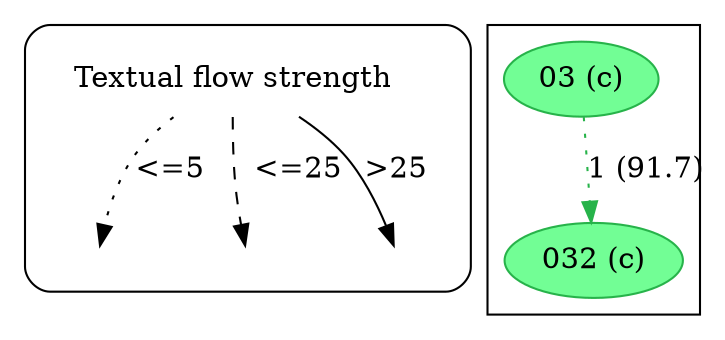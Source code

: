 strict digraph  {
	node [label="\N"];
	subgraph cluster_legend {
		graph [style=rounded];
		leg_s		 [label="Textual flow strength",
			shape=plaintext];
		leg_e1		 [fixedsize=True,
			height=0.2,
			label="",
			style=invis];
		leg_s -> leg_e1		 [label="<=5  ",
			style=dotted];
		leg_e2		 [fixedsize=True,
			height=0.2,
			label="",
			style=invis];
		leg_s -> leg_e2		 [label="  <=25",
			style=dashed];
		leg_e3		 [fixedsize=True,
			height=0.2,
			label="",
			style=invis];
		leg_s -> leg_e3		 [label=">25",
			style=solid];
	}
	subgraph cluster_reading {
		03		 [color="#27b34a",
			fillcolor="#72FE95",
			label="03 (c)",
			style=filled];
		032		 [color="#27b34a",
			fillcolor="#72FE95",
			label="032 (c)",
			style=filled];
		03 -> 032		 [color="#27b34a",
			label="1 (91.7)",
			style=dotted];
	}
}
